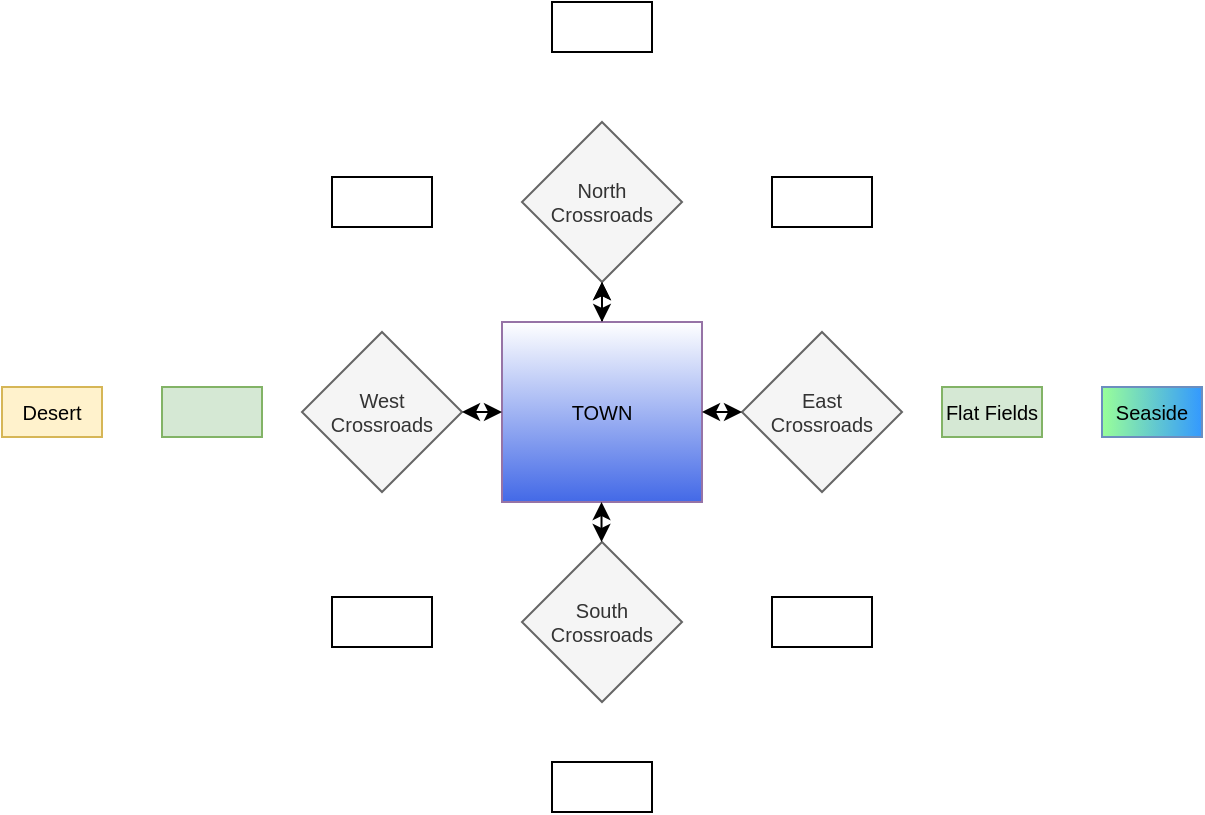 <mxfile version="16.1.2" type="device"><diagram id="3e_ZeyB_WsexRNAXNc2T" name="Strona-1"><mxGraphModel dx="942" dy="737" grid="1" gridSize="10" guides="1" tooltips="1" connect="1" arrows="1" fold="1" page="1" pageScale="1" pageWidth="827" pageHeight="1169" math="0" shadow="0"><root><mxCell id="0"/><mxCell id="1" parent="0"/><mxCell id="8W7O9c99MwGOj7qPyFs_-7" value="" style="edgeStyle=orthogonalEdgeStyle;rounded=0;orthogonalLoop=1;jettySize=auto;html=1;fontSize=10;" parent="1" source="8W7O9c99MwGOj7qPyFs_-1" target="8W7O9c99MwGOj7qPyFs_-2" edge="1"><mxGeometry relative="1" as="geometry"/></mxCell><mxCell id="8W7O9c99MwGOj7qPyFs_-1" value="TOWN" style="rounded=0;whiteSpace=wrap;html=1;fontSize=10;fillColor=#4369E7;strokeColor=#9673a6;gradientColor=#ffffff;gradientDirection=north;" parent="1" vertex="1"><mxGeometry x="340" y="340" width="100" height="90" as="geometry"/></mxCell><mxCell id="8W7O9c99MwGOj7qPyFs_-2" value="North Crossroads" style="rhombus;whiteSpace=wrap;html=1;fillColor=#f5f5f5;strokeColor=#666666;fontColor=#333333;fontSize=10;" parent="1" vertex="1"><mxGeometry x="350" y="240" width="80" height="80" as="geometry"/></mxCell><mxCell id="8W7O9c99MwGOj7qPyFs_-3" value="South Crossroads" style="rhombus;whiteSpace=wrap;html=1;fillColor=#f5f5f5;fontColor=#333333;strokeColor=#666666;fontSize=10;" parent="1" vertex="1"><mxGeometry x="350" y="450" width="80" height="80" as="geometry"/></mxCell><mxCell id="8W7O9c99MwGOj7qPyFs_-4" value="East&lt;br&gt;Crossroads" style="rhombus;whiteSpace=wrap;html=1;fillColor=#f5f5f5;fontColor=#333333;strokeColor=#666666;fontSize=10;" parent="1" vertex="1"><mxGeometry x="460" y="345" width="80" height="80" as="geometry"/></mxCell><mxCell id="8W7O9c99MwGOj7qPyFs_-5" value="West &lt;br&gt;Crossroads" style="rhombus;whiteSpace=wrap;html=1;fillColor=#f5f5f5;fontColor=#333333;strokeColor=#666666;fontSize=10;" parent="1" vertex="1"><mxGeometry x="240" y="345" width="80" height="80" as="geometry"/></mxCell><mxCell id="8W7O9c99MwGOj7qPyFs_-6" value="" style="endArrow=classic;startArrow=classic;html=1;rounded=0;entryX=0.5;entryY=1;entryDx=0;entryDy=0;fontSize=10;" parent="1" target="8W7O9c99MwGOj7qPyFs_-2" edge="1"><mxGeometry width="50" height="50" relative="1" as="geometry"><mxPoint x="390" y="340" as="sourcePoint"/><mxPoint x="400" y="330" as="targetPoint"/></mxGeometry></mxCell><mxCell id="8W7O9c99MwGOj7qPyFs_-8" value="" style="endArrow=classic;startArrow=classic;html=1;rounded=0;entryX=0.5;entryY=1;entryDx=0;entryDy=0;fontSize=10;" parent="1" edge="1"><mxGeometry width="50" height="50" relative="1" as="geometry"><mxPoint x="389.76" y="450" as="sourcePoint"/><mxPoint x="389.76" y="430" as="targetPoint"/></mxGeometry></mxCell><mxCell id="8W7O9c99MwGOj7qPyFs_-9" value="" style="endArrow=classic;startArrow=classic;html=1;rounded=0;entryX=0;entryY=0.5;entryDx=0;entryDy=0;exitX=1;exitY=0.5;exitDx=0;exitDy=0;fontSize=10;" parent="1" source="8W7O9c99MwGOj7qPyFs_-1" target="8W7O9c99MwGOj7qPyFs_-4" edge="1"><mxGeometry width="50" height="50" relative="1" as="geometry"><mxPoint x="410" y="360" as="sourcePoint"/><mxPoint x="410" y="340" as="targetPoint"/></mxGeometry></mxCell><mxCell id="8W7O9c99MwGOj7qPyFs_-10" value="" style="endArrow=classic;startArrow=classic;html=1;rounded=0;entryX=1;entryY=0.5;entryDx=0;entryDy=0;exitX=0;exitY=0.5;exitDx=0;exitDy=0;fontSize=10;" parent="1" source="8W7O9c99MwGOj7qPyFs_-1" target="8W7O9c99MwGOj7qPyFs_-5" edge="1"><mxGeometry width="50" height="50" relative="1" as="geometry"><mxPoint x="420" y="370" as="sourcePoint"/><mxPoint x="420" y="350" as="targetPoint"/></mxGeometry></mxCell><mxCell id="8W7O9c99MwGOj7qPyFs_-11" value="" style="rounded=0;whiteSpace=wrap;html=1;fontSize=10;fillColor=#d5e8d4;strokeColor=#82b366;" parent="1" vertex="1"><mxGeometry x="170" y="372.5" width="50" height="25" as="geometry"/></mxCell><mxCell id="8W7O9c99MwGOj7qPyFs_-13" value="" style="rounded=0;whiteSpace=wrap;html=1;fontSize=10;" parent="1" vertex="1"><mxGeometry x="255" y="267.5" width="50" height="25" as="geometry"/></mxCell><mxCell id="8W7O9c99MwGOj7qPyFs_-14" value="" style="rounded=0;whiteSpace=wrap;html=1;fontSize=10;" parent="1" vertex="1"><mxGeometry x="255" y="477.5" width="50" height="25" as="geometry"/></mxCell><mxCell id="8W7O9c99MwGOj7qPyFs_-15" value="Flat Fields" style="rounded=0;whiteSpace=wrap;html=1;fillColor=#d5e8d4;strokeColor=#82b366;fontSize=10;" parent="1" vertex="1"><mxGeometry x="560" y="372.5" width="50" height="25" as="geometry"/></mxCell><mxCell id="8W7O9c99MwGOj7qPyFs_-16" value="" style="rounded=0;whiteSpace=wrap;html=1;fontSize=10;" parent="1" vertex="1"><mxGeometry x="475" y="267.5" width="50" height="25" as="geometry"/></mxCell><mxCell id="8W7O9c99MwGOj7qPyFs_-17" value="" style="rounded=0;whiteSpace=wrap;html=1;fontSize=10;" parent="1" vertex="1"><mxGeometry x="475" y="477.5" width="50" height="25" as="geometry"/></mxCell><mxCell id="8W7O9c99MwGOj7qPyFs_-18" value="" style="rounded=0;whiteSpace=wrap;html=1;fontSize=10;" parent="1" vertex="1"><mxGeometry x="365" y="180" width="50" height="25" as="geometry"/></mxCell><mxCell id="8W7O9c99MwGOj7qPyFs_-19" value="" style="rounded=0;whiteSpace=wrap;html=1;fontSize=10;" parent="1" vertex="1"><mxGeometry x="365" y="560" width="50" height="25" as="geometry"/></mxCell><mxCell id="8W7O9c99MwGOj7qPyFs_-20" value="Seaside" style="rounded=0;whiteSpace=wrap;html=1;fontSize=10;fillColor=#3399FF;strokeColor=#6c8ebf;gradientColor=#99FF99;gradientDirection=west;" parent="1" vertex="1"><mxGeometry x="640" y="372.5" width="50" height="25" as="geometry"/></mxCell><mxCell id="8W7O9c99MwGOj7qPyFs_-21" value="Desert" style="rounded=0;whiteSpace=wrap;html=1;fontSize=10;fillColor=#fff2cc;strokeColor=#d6b656;" parent="1" vertex="1"><mxGeometry x="90" y="372.5" width="50" height="25" as="geometry"/></mxCell></root></mxGraphModel></diagram></mxfile>